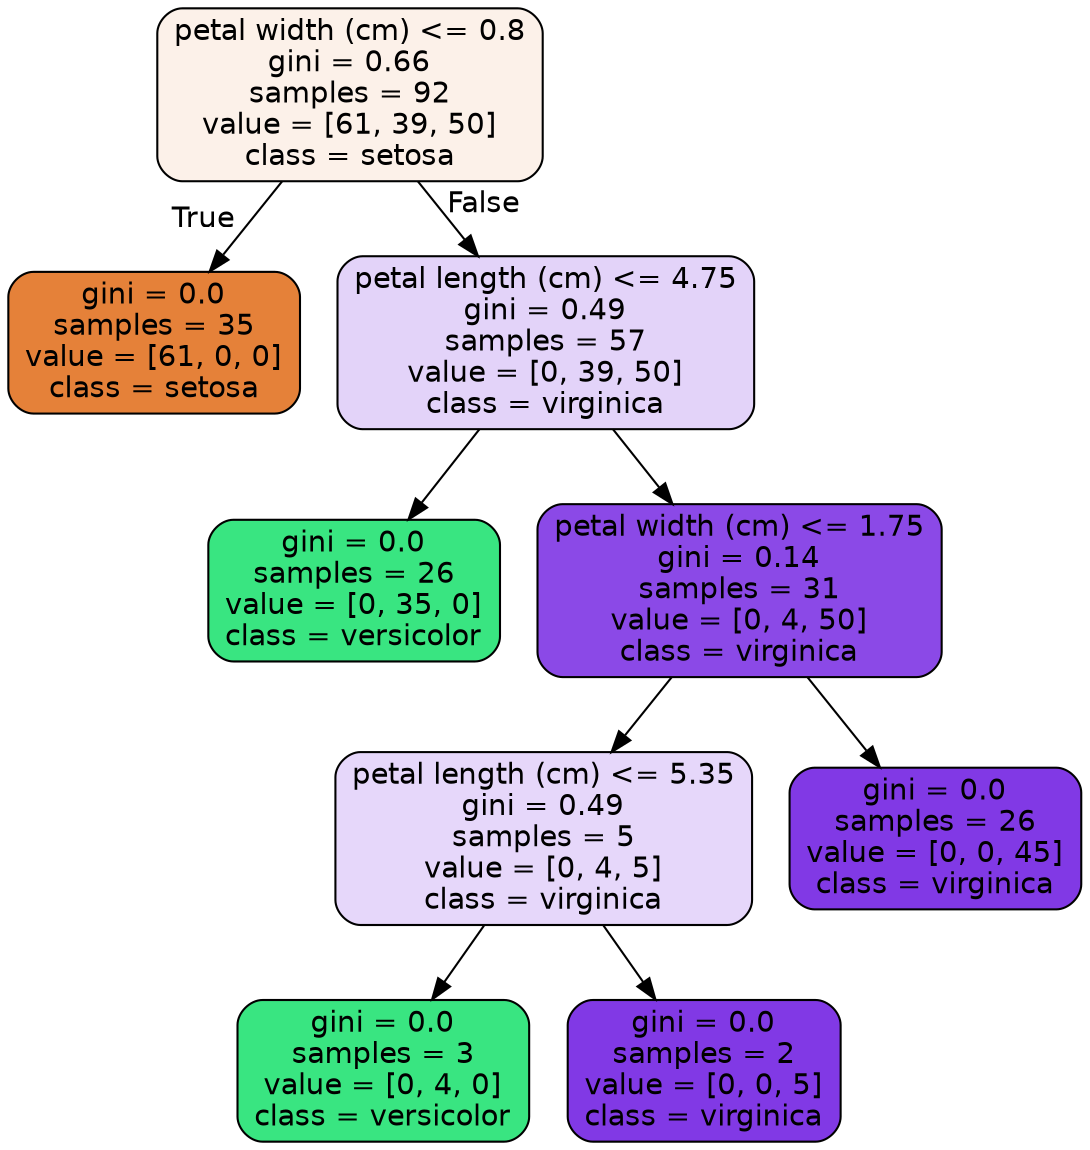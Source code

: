digraph Tree {
node [shape=box, style="filled, rounded", color="black", fontname="helvetica"] ;
edge [fontname="helvetica"] ;
0 [label="petal width (cm) <= 0.8\ngini = 0.66\nsamples = 92\nvalue = [61, 39, 50]\nclass = setosa", fillcolor="#fcf1e9"] ;
1 [label="gini = 0.0\nsamples = 35\nvalue = [61, 0, 0]\nclass = setosa", fillcolor="#e58139"] ;
0 -> 1 [labeldistance=2.5, labelangle=45, headlabel="True"] ;
2 [label="petal length (cm) <= 4.75\ngini = 0.49\nsamples = 57\nvalue = [0, 39, 50]\nclass = virginica", fillcolor="#e3d3f9"] ;
0 -> 2 [labeldistance=2.5, labelangle=-45, headlabel="False"] ;
3 [label="gini = 0.0\nsamples = 26\nvalue = [0, 35, 0]\nclass = versicolor", fillcolor="#39e581"] ;
2 -> 3 ;
4 [label="petal width (cm) <= 1.75\ngini = 0.14\nsamples = 31\nvalue = [0, 4, 50]\nclass = virginica", fillcolor="#8b49e7"] ;
2 -> 4 ;
5 [label="petal length (cm) <= 5.35\ngini = 0.49\nsamples = 5\nvalue = [0, 4, 5]\nclass = virginica", fillcolor="#e6d7fa"] ;
4 -> 5 ;
6 [label="gini = 0.0\nsamples = 3\nvalue = [0, 4, 0]\nclass = versicolor", fillcolor="#39e581"] ;
5 -> 6 ;
7 [label="gini = 0.0\nsamples = 2\nvalue = [0, 0, 5]\nclass = virginica", fillcolor="#8139e5"] ;
5 -> 7 ;
8 [label="gini = 0.0\nsamples = 26\nvalue = [0, 0, 45]\nclass = virginica", fillcolor="#8139e5"] ;
4 -> 8 ;
}